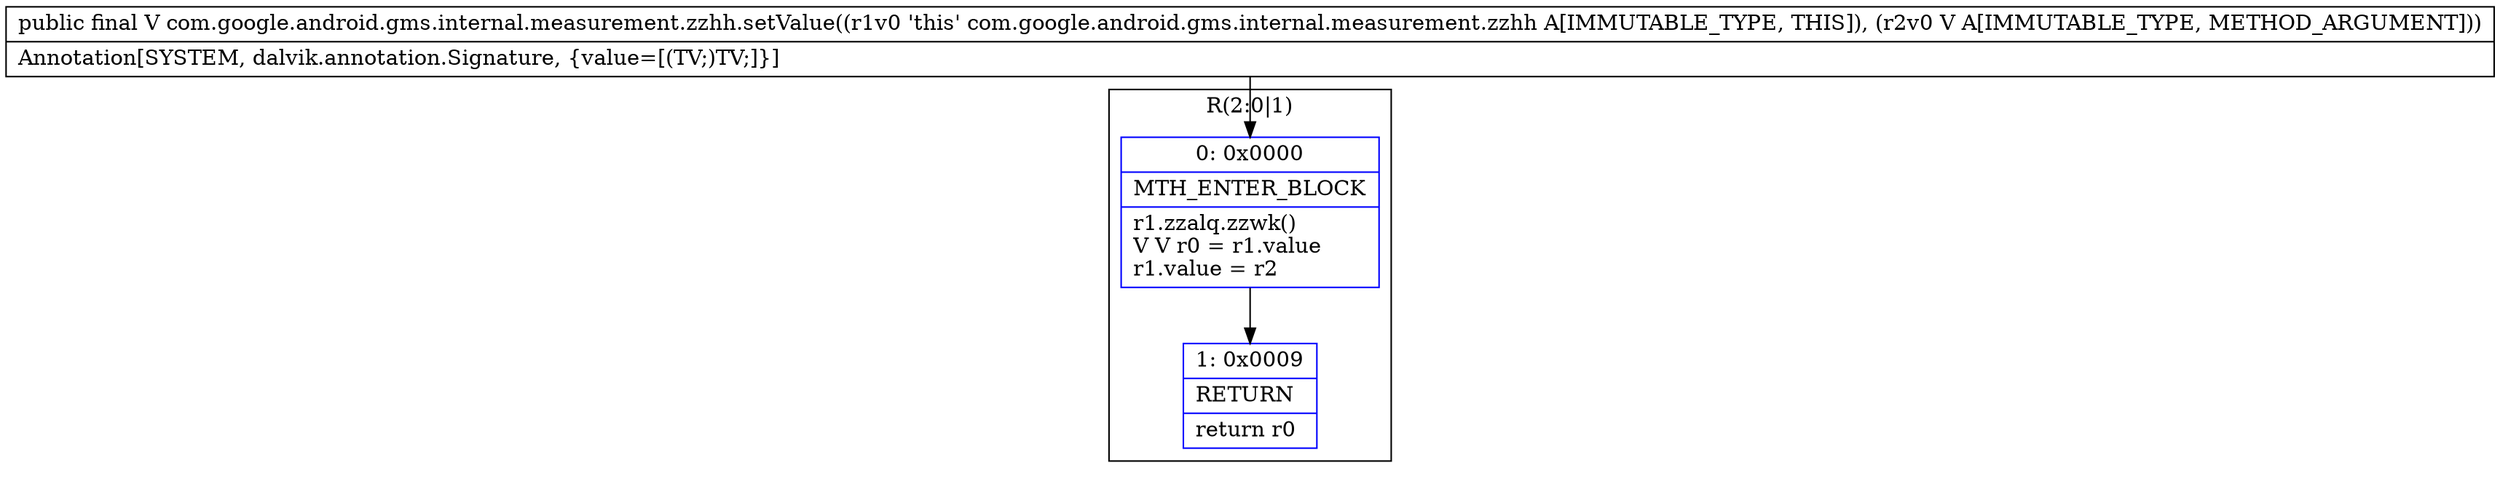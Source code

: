 digraph "CFG forcom.google.android.gms.internal.measurement.zzhh.setValue(Ljava\/lang\/Object;)Ljava\/lang\/Object;" {
subgraph cluster_Region_1374353357 {
label = "R(2:0|1)";
node [shape=record,color=blue];
Node_0 [shape=record,label="{0\:\ 0x0000|MTH_ENTER_BLOCK\l|r1.zzalq.zzwk()\lV V r0 = r1.value\lr1.value = r2\l}"];
Node_1 [shape=record,label="{1\:\ 0x0009|RETURN\l|return r0\l}"];
}
MethodNode[shape=record,label="{public final V com.google.android.gms.internal.measurement.zzhh.setValue((r1v0 'this' com.google.android.gms.internal.measurement.zzhh A[IMMUTABLE_TYPE, THIS]), (r2v0 V A[IMMUTABLE_TYPE, METHOD_ARGUMENT]))  | Annotation[SYSTEM, dalvik.annotation.Signature, \{value=[(TV;)TV;]\}]\l}"];
MethodNode -> Node_0;
Node_0 -> Node_1;
}

